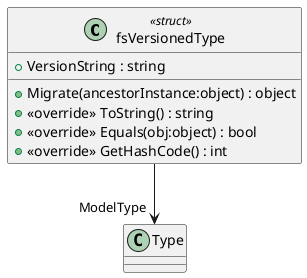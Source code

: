 @startuml
class fsVersionedType <<struct>> {
    + VersionString : string
    + Migrate(ancestorInstance:object) : object
    + <<override>> ToString() : string
    + <<override>> Equals(obj:object) : bool
    + <<override>> GetHashCode() : int
}
fsVersionedType --> "ModelType" Type
@enduml
